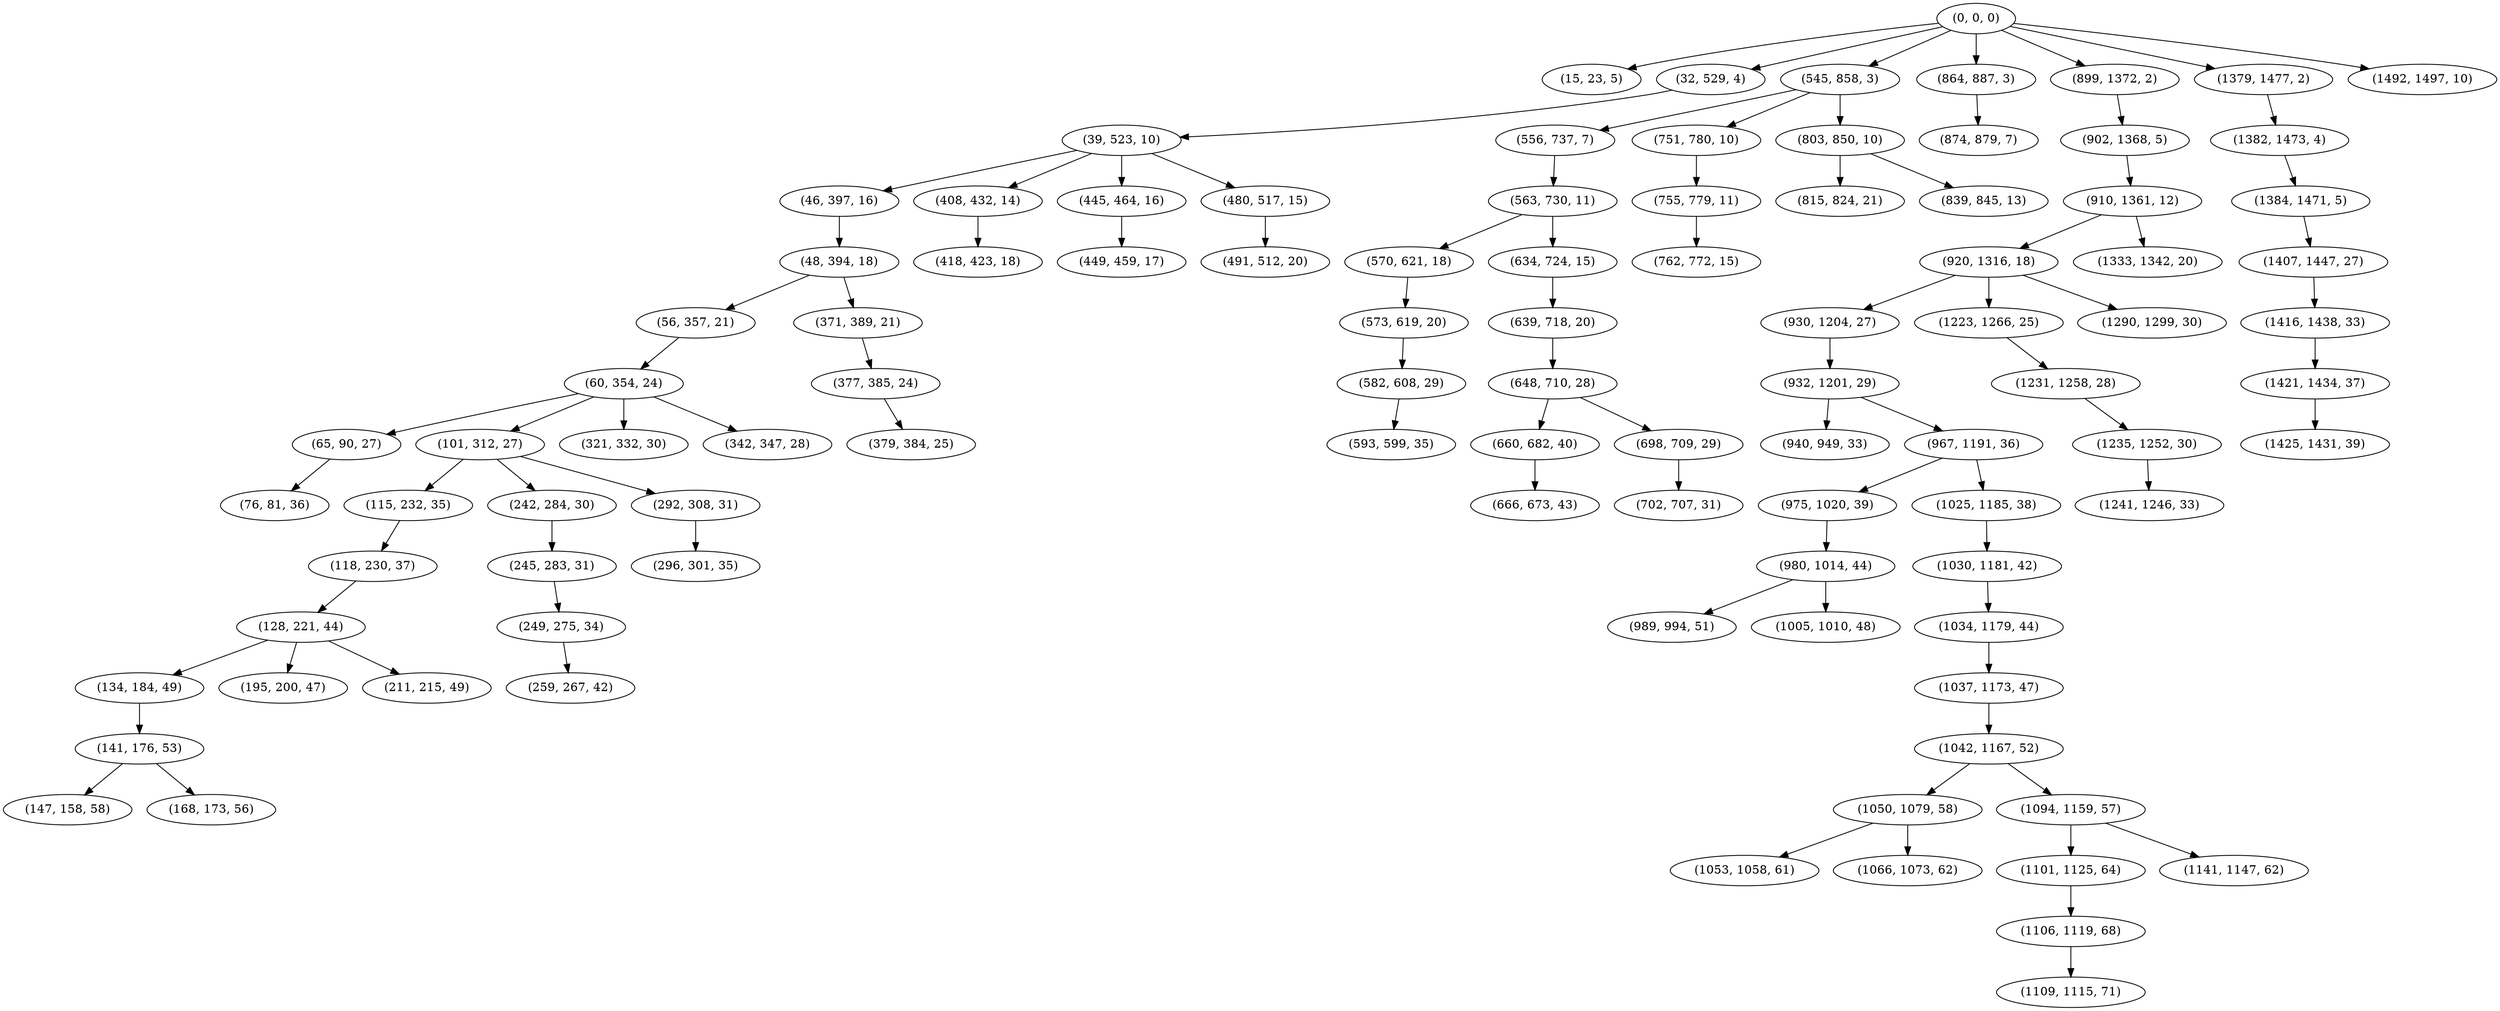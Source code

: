 digraph tree {
    "(0, 0, 0)";
    "(15, 23, 5)";
    "(32, 529, 4)";
    "(39, 523, 10)";
    "(46, 397, 16)";
    "(48, 394, 18)";
    "(56, 357, 21)";
    "(60, 354, 24)";
    "(65, 90, 27)";
    "(76, 81, 36)";
    "(101, 312, 27)";
    "(115, 232, 35)";
    "(118, 230, 37)";
    "(128, 221, 44)";
    "(134, 184, 49)";
    "(141, 176, 53)";
    "(147, 158, 58)";
    "(168, 173, 56)";
    "(195, 200, 47)";
    "(211, 215, 49)";
    "(242, 284, 30)";
    "(245, 283, 31)";
    "(249, 275, 34)";
    "(259, 267, 42)";
    "(292, 308, 31)";
    "(296, 301, 35)";
    "(321, 332, 30)";
    "(342, 347, 28)";
    "(371, 389, 21)";
    "(377, 385, 24)";
    "(379, 384, 25)";
    "(408, 432, 14)";
    "(418, 423, 18)";
    "(445, 464, 16)";
    "(449, 459, 17)";
    "(480, 517, 15)";
    "(491, 512, 20)";
    "(545, 858, 3)";
    "(556, 737, 7)";
    "(563, 730, 11)";
    "(570, 621, 18)";
    "(573, 619, 20)";
    "(582, 608, 29)";
    "(593, 599, 35)";
    "(634, 724, 15)";
    "(639, 718, 20)";
    "(648, 710, 28)";
    "(660, 682, 40)";
    "(666, 673, 43)";
    "(698, 709, 29)";
    "(702, 707, 31)";
    "(751, 780, 10)";
    "(755, 779, 11)";
    "(762, 772, 15)";
    "(803, 850, 10)";
    "(815, 824, 21)";
    "(839, 845, 13)";
    "(864, 887, 3)";
    "(874, 879, 7)";
    "(899, 1372, 2)";
    "(902, 1368, 5)";
    "(910, 1361, 12)";
    "(920, 1316, 18)";
    "(930, 1204, 27)";
    "(932, 1201, 29)";
    "(940, 949, 33)";
    "(967, 1191, 36)";
    "(975, 1020, 39)";
    "(980, 1014, 44)";
    "(989, 994, 51)";
    "(1005, 1010, 48)";
    "(1025, 1185, 38)";
    "(1030, 1181, 42)";
    "(1034, 1179, 44)";
    "(1037, 1173, 47)";
    "(1042, 1167, 52)";
    "(1050, 1079, 58)";
    "(1053, 1058, 61)";
    "(1066, 1073, 62)";
    "(1094, 1159, 57)";
    "(1101, 1125, 64)";
    "(1106, 1119, 68)";
    "(1109, 1115, 71)";
    "(1141, 1147, 62)";
    "(1223, 1266, 25)";
    "(1231, 1258, 28)";
    "(1235, 1252, 30)";
    "(1241, 1246, 33)";
    "(1290, 1299, 30)";
    "(1333, 1342, 20)";
    "(1379, 1477, 2)";
    "(1382, 1473, 4)";
    "(1384, 1471, 5)";
    "(1407, 1447, 27)";
    "(1416, 1438, 33)";
    "(1421, 1434, 37)";
    "(1425, 1431, 39)";
    "(1492, 1497, 10)";
    "(0, 0, 0)" -> "(15, 23, 5)";
    "(0, 0, 0)" -> "(32, 529, 4)";
    "(0, 0, 0)" -> "(545, 858, 3)";
    "(0, 0, 0)" -> "(864, 887, 3)";
    "(0, 0, 0)" -> "(899, 1372, 2)";
    "(0, 0, 0)" -> "(1379, 1477, 2)";
    "(0, 0, 0)" -> "(1492, 1497, 10)";
    "(32, 529, 4)" -> "(39, 523, 10)";
    "(39, 523, 10)" -> "(46, 397, 16)";
    "(39, 523, 10)" -> "(408, 432, 14)";
    "(39, 523, 10)" -> "(445, 464, 16)";
    "(39, 523, 10)" -> "(480, 517, 15)";
    "(46, 397, 16)" -> "(48, 394, 18)";
    "(48, 394, 18)" -> "(56, 357, 21)";
    "(48, 394, 18)" -> "(371, 389, 21)";
    "(56, 357, 21)" -> "(60, 354, 24)";
    "(60, 354, 24)" -> "(65, 90, 27)";
    "(60, 354, 24)" -> "(101, 312, 27)";
    "(60, 354, 24)" -> "(321, 332, 30)";
    "(60, 354, 24)" -> "(342, 347, 28)";
    "(65, 90, 27)" -> "(76, 81, 36)";
    "(101, 312, 27)" -> "(115, 232, 35)";
    "(101, 312, 27)" -> "(242, 284, 30)";
    "(101, 312, 27)" -> "(292, 308, 31)";
    "(115, 232, 35)" -> "(118, 230, 37)";
    "(118, 230, 37)" -> "(128, 221, 44)";
    "(128, 221, 44)" -> "(134, 184, 49)";
    "(128, 221, 44)" -> "(195, 200, 47)";
    "(128, 221, 44)" -> "(211, 215, 49)";
    "(134, 184, 49)" -> "(141, 176, 53)";
    "(141, 176, 53)" -> "(147, 158, 58)";
    "(141, 176, 53)" -> "(168, 173, 56)";
    "(242, 284, 30)" -> "(245, 283, 31)";
    "(245, 283, 31)" -> "(249, 275, 34)";
    "(249, 275, 34)" -> "(259, 267, 42)";
    "(292, 308, 31)" -> "(296, 301, 35)";
    "(371, 389, 21)" -> "(377, 385, 24)";
    "(377, 385, 24)" -> "(379, 384, 25)";
    "(408, 432, 14)" -> "(418, 423, 18)";
    "(445, 464, 16)" -> "(449, 459, 17)";
    "(480, 517, 15)" -> "(491, 512, 20)";
    "(545, 858, 3)" -> "(556, 737, 7)";
    "(545, 858, 3)" -> "(751, 780, 10)";
    "(545, 858, 3)" -> "(803, 850, 10)";
    "(556, 737, 7)" -> "(563, 730, 11)";
    "(563, 730, 11)" -> "(570, 621, 18)";
    "(563, 730, 11)" -> "(634, 724, 15)";
    "(570, 621, 18)" -> "(573, 619, 20)";
    "(573, 619, 20)" -> "(582, 608, 29)";
    "(582, 608, 29)" -> "(593, 599, 35)";
    "(634, 724, 15)" -> "(639, 718, 20)";
    "(639, 718, 20)" -> "(648, 710, 28)";
    "(648, 710, 28)" -> "(660, 682, 40)";
    "(648, 710, 28)" -> "(698, 709, 29)";
    "(660, 682, 40)" -> "(666, 673, 43)";
    "(698, 709, 29)" -> "(702, 707, 31)";
    "(751, 780, 10)" -> "(755, 779, 11)";
    "(755, 779, 11)" -> "(762, 772, 15)";
    "(803, 850, 10)" -> "(815, 824, 21)";
    "(803, 850, 10)" -> "(839, 845, 13)";
    "(864, 887, 3)" -> "(874, 879, 7)";
    "(899, 1372, 2)" -> "(902, 1368, 5)";
    "(902, 1368, 5)" -> "(910, 1361, 12)";
    "(910, 1361, 12)" -> "(920, 1316, 18)";
    "(910, 1361, 12)" -> "(1333, 1342, 20)";
    "(920, 1316, 18)" -> "(930, 1204, 27)";
    "(920, 1316, 18)" -> "(1223, 1266, 25)";
    "(920, 1316, 18)" -> "(1290, 1299, 30)";
    "(930, 1204, 27)" -> "(932, 1201, 29)";
    "(932, 1201, 29)" -> "(940, 949, 33)";
    "(932, 1201, 29)" -> "(967, 1191, 36)";
    "(967, 1191, 36)" -> "(975, 1020, 39)";
    "(967, 1191, 36)" -> "(1025, 1185, 38)";
    "(975, 1020, 39)" -> "(980, 1014, 44)";
    "(980, 1014, 44)" -> "(989, 994, 51)";
    "(980, 1014, 44)" -> "(1005, 1010, 48)";
    "(1025, 1185, 38)" -> "(1030, 1181, 42)";
    "(1030, 1181, 42)" -> "(1034, 1179, 44)";
    "(1034, 1179, 44)" -> "(1037, 1173, 47)";
    "(1037, 1173, 47)" -> "(1042, 1167, 52)";
    "(1042, 1167, 52)" -> "(1050, 1079, 58)";
    "(1042, 1167, 52)" -> "(1094, 1159, 57)";
    "(1050, 1079, 58)" -> "(1053, 1058, 61)";
    "(1050, 1079, 58)" -> "(1066, 1073, 62)";
    "(1094, 1159, 57)" -> "(1101, 1125, 64)";
    "(1094, 1159, 57)" -> "(1141, 1147, 62)";
    "(1101, 1125, 64)" -> "(1106, 1119, 68)";
    "(1106, 1119, 68)" -> "(1109, 1115, 71)";
    "(1223, 1266, 25)" -> "(1231, 1258, 28)";
    "(1231, 1258, 28)" -> "(1235, 1252, 30)";
    "(1235, 1252, 30)" -> "(1241, 1246, 33)";
    "(1379, 1477, 2)" -> "(1382, 1473, 4)";
    "(1382, 1473, 4)" -> "(1384, 1471, 5)";
    "(1384, 1471, 5)" -> "(1407, 1447, 27)";
    "(1407, 1447, 27)" -> "(1416, 1438, 33)";
    "(1416, 1438, 33)" -> "(1421, 1434, 37)";
    "(1421, 1434, 37)" -> "(1425, 1431, 39)";
}
